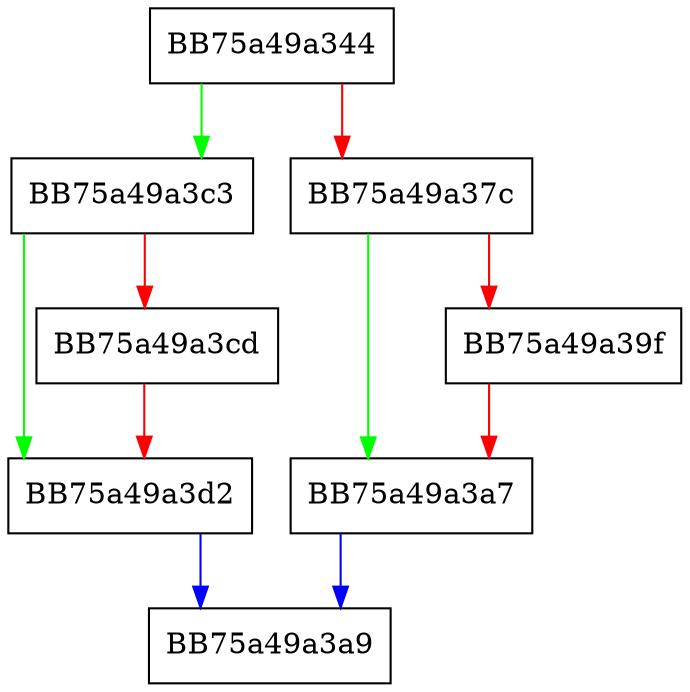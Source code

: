 digraph AnomalyEventUpdate {
  node [shape="box"];
  graph [splines=ortho];
  BB75a49a344 -> BB75a49a3c3 [color="green"];
  BB75a49a344 -> BB75a49a37c [color="red"];
  BB75a49a37c -> BB75a49a3a7 [color="green"];
  BB75a49a37c -> BB75a49a39f [color="red"];
  BB75a49a39f -> BB75a49a3a7 [color="red"];
  BB75a49a3a7 -> BB75a49a3a9 [color="blue"];
  BB75a49a3c3 -> BB75a49a3d2 [color="green"];
  BB75a49a3c3 -> BB75a49a3cd [color="red"];
  BB75a49a3cd -> BB75a49a3d2 [color="red"];
  BB75a49a3d2 -> BB75a49a3a9 [color="blue"];
}